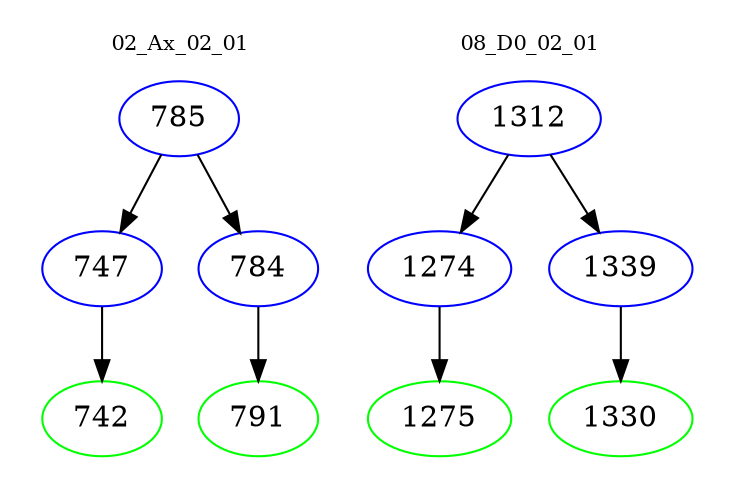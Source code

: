digraph{
subgraph cluster_0 {
color = white
label = "02_Ax_02_01";
fontsize=10;
T0_785 [label="785", color="blue"]
T0_785 -> T0_747 [color="black"]
T0_747 [label="747", color="blue"]
T0_747 -> T0_742 [color="black"]
T0_742 [label="742", color="green"]
T0_785 -> T0_784 [color="black"]
T0_784 [label="784", color="blue"]
T0_784 -> T0_791 [color="black"]
T0_791 [label="791", color="green"]
}
subgraph cluster_1 {
color = white
label = "08_D0_02_01";
fontsize=10;
T1_1312 [label="1312", color="blue"]
T1_1312 -> T1_1274 [color="black"]
T1_1274 [label="1274", color="blue"]
T1_1274 -> T1_1275 [color="black"]
T1_1275 [label="1275", color="green"]
T1_1312 -> T1_1339 [color="black"]
T1_1339 [label="1339", color="blue"]
T1_1339 -> T1_1330 [color="black"]
T1_1330 [label="1330", color="green"]
}
}
